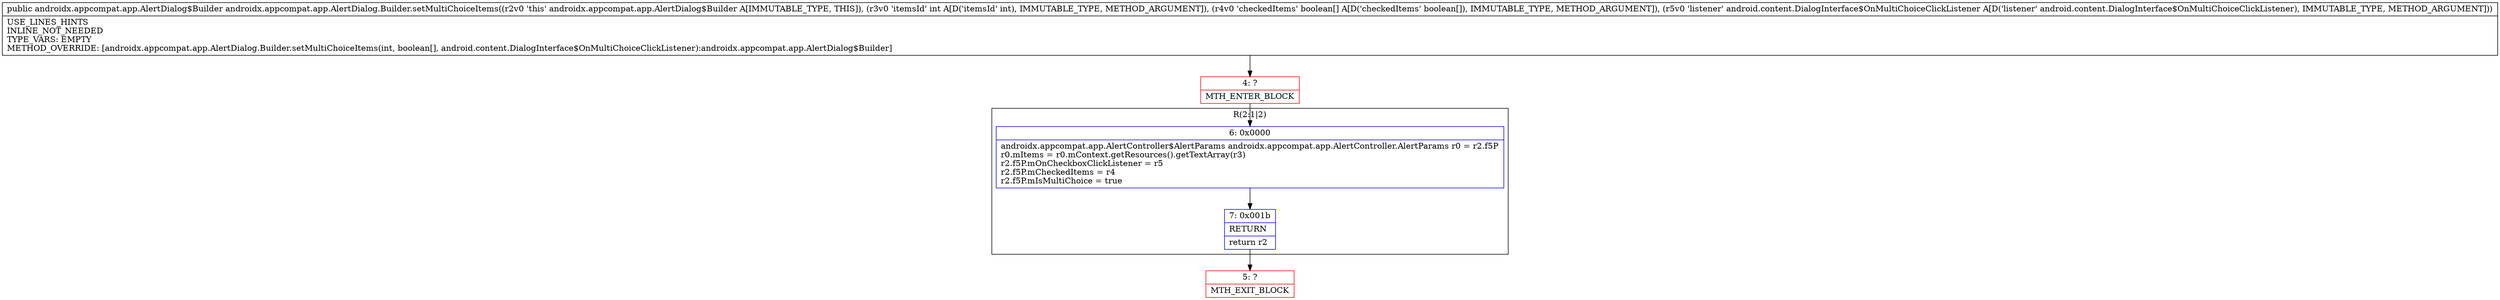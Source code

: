 digraph "CFG forandroidx.appcompat.app.AlertDialog.Builder.setMultiChoiceItems(I[ZLandroid\/content\/DialogInterface$OnMultiChoiceClickListener;)Landroidx\/appcompat\/app\/AlertDialog$Builder;" {
subgraph cluster_Region_2124343055 {
label = "R(2:1|2)";
node [shape=record,color=blue];
Node_6 [shape=record,label="{6\:\ 0x0000|androidx.appcompat.app.AlertController$AlertParams androidx.appcompat.app.AlertController.AlertParams r0 = r2.f5P\lr0.mItems = r0.mContext.getResources().getTextArray(r3)\lr2.f5P.mOnCheckboxClickListener = r5\lr2.f5P.mCheckedItems = r4\lr2.f5P.mIsMultiChoice = true\l}"];
Node_7 [shape=record,label="{7\:\ 0x001b|RETURN\l|return r2\l}"];
}
Node_4 [shape=record,color=red,label="{4\:\ ?|MTH_ENTER_BLOCK\l}"];
Node_5 [shape=record,color=red,label="{5\:\ ?|MTH_EXIT_BLOCK\l}"];
MethodNode[shape=record,label="{public androidx.appcompat.app.AlertDialog$Builder androidx.appcompat.app.AlertDialog.Builder.setMultiChoiceItems((r2v0 'this' androidx.appcompat.app.AlertDialog$Builder A[IMMUTABLE_TYPE, THIS]), (r3v0 'itemsId' int A[D('itemsId' int), IMMUTABLE_TYPE, METHOD_ARGUMENT]), (r4v0 'checkedItems' boolean[] A[D('checkedItems' boolean[]), IMMUTABLE_TYPE, METHOD_ARGUMENT]), (r5v0 'listener' android.content.DialogInterface$OnMultiChoiceClickListener A[D('listener' android.content.DialogInterface$OnMultiChoiceClickListener), IMMUTABLE_TYPE, METHOD_ARGUMENT]))  | USE_LINES_HINTS\lINLINE_NOT_NEEDED\lTYPE_VARS: EMPTY\lMETHOD_OVERRIDE: [androidx.appcompat.app.AlertDialog.Builder.setMultiChoiceItems(int, boolean[], android.content.DialogInterface$OnMultiChoiceClickListener):androidx.appcompat.app.AlertDialog$Builder]\l}"];
MethodNode -> Node_4;Node_6 -> Node_7;
Node_7 -> Node_5;
Node_4 -> Node_6;
}

